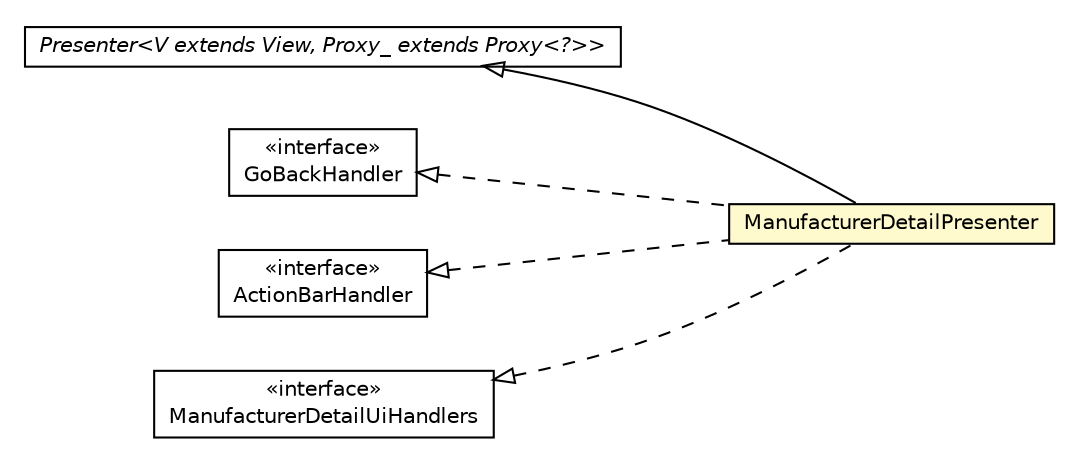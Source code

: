 #!/usr/local/bin/dot
#
# Class diagram 
# Generated by UMLGraph version R5_6-24-gf6e263 (http://www.umlgraph.org/)
#

digraph G {
	edge [fontname="Helvetica",fontsize=10,labelfontname="Helvetica",labelfontsize=10];
	node [fontname="Helvetica",fontsize=10,shape=plaintext];
	nodesep=0.25;
	ranksep=0.5;
	rankdir=LR;
	// com.gwtplatform.mvp.client.Presenter<V extends com.gwtplatform.mvp.client.View, Proxy_ extends com.gwtplatform.mvp.client.proxy.Proxy<?>>
	c234082 [label=<<table title="com.gwtplatform.mvp.client.Presenter" border="0" cellborder="1" cellspacing="0" cellpadding="2" port="p" href="../../../../mvp/client/Presenter.html">
		<tr><td><table border="0" cellspacing="0" cellpadding="1">
<tr><td align="center" balign="center"><font face="Helvetica-Oblique"> Presenter&lt;V extends View, Proxy_ extends Proxy&lt;?&gt;&gt; </font></td></tr>
		</table></td></tr>
		</table>>, URL="../../../../mvp/client/Presenter.html", fontname="Helvetica", fontcolor="black", fontsize=10.0];
	// com.gwtplatform.carstore.client.application.event.GoBackEvent.GoBackHandler
	c234338 [label=<<table title="com.gwtplatform.carstore.client.application.event.GoBackEvent.GoBackHandler" border="0" cellborder="1" cellspacing="0" cellpadding="2" port="p" href="../event/GoBackEvent.GoBackHandler.html">
		<tr><td><table border="0" cellspacing="0" cellpadding="1">
<tr><td align="center" balign="center"> &#171;interface&#187; </td></tr>
<tr><td align="center" balign="center"> GoBackHandler </td></tr>
		</table></td></tr>
		</table>>, URL="../event/GoBackEvent.GoBackHandler.html", fontname="Helvetica", fontcolor="black", fontsize=10.0];
	// com.gwtplatform.carstore.client.application.event.ActionBarEvent.ActionBarHandler
	c234347 [label=<<table title="com.gwtplatform.carstore.client.application.event.ActionBarEvent.ActionBarHandler" border="0" cellborder="1" cellspacing="0" cellpadding="2" port="p" href="../event/ActionBarEvent.ActionBarHandler.html">
		<tr><td><table border="0" cellspacing="0" cellpadding="1">
<tr><td align="center" balign="center"> &#171;interface&#187; </td></tr>
<tr><td align="center" balign="center"> ActionBarHandler </td></tr>
		</table></td></tr>
		</table>>, URL="../event/ActionBarEvent.ActionBarHandler.html", fontname="Helvetica", fontcolor="black", fontsize=10.0];
	// com.gwtplatform.carstore.client.application.manufacturer.ManufacturerDetailUiHandlers
	c234367 [label=<<table title="com.gwtplatform.carstore.client.application.manufacturer.ManufacturerDetailUiHandlers" border="0" cellborder="1" cellspacing="0" cellpadding="2" port="p" href="./ManufacturerDetailUiHandlers.html">
		<tr><td><table border="0" cellspacing="0" cellpadding="1">
<tr><td align="center" balign="center"> &#171;interface&#187; </td></tr>
<tr><td align="center" balign="center"> ManufacturerDetailUiHandlers </td></tr>
		</table></td></tr>
		</table>>, URL="./ManufacturerDetailUiHandlers.html", fontname="Helvetica", fontcolor="black", fontsize=10.0];
	// com.gwtplatform.carstore.client.application.manufacturer.ManufacturerDetailPresenter
	c234368 [label=<<table title="com.gwtplatform.carstore.client.application.manufacturer.ManufacturerDetailPresenter" border="0" cellborder="1" cellspacing="0" cellpadding="2" port="p" bgcolor="lemonChiffon" href="./ManufacturerDetailPresenter.html">
		<tr><td><table border="0" cellspacing="0" cellpadding="1">
<tr><td align="center" balign="center"> ManufacturerDetailPresenter </td></tr>
		</table></td></tr>
		</table>>, URL="./ManufacturerDetailPresenter.html", fontname="Helvetica", fontcolor="black", fontsize=10.0];
	//com.gwtplatform.carstore.client.application.manufacturer.ManufacturerDetailPresenter extends com.gwtplatform.mvp.client.Presenter<com.gwtplatform.carstore.client.application.manufacturer.ManufacturerDetailPresenter.MyView, com.gwtplatform.carstore.client.application.manufacturer.ManufacturerDetailPresenter.MyProxy>
	c234082:p -> c234368:p [dir=back,arrowtail=empty];
	//com.gwtplatform.carstore.client.application.manufacturer.ManufacturerDetailPresenter implements com.gwtplatform.carstore.client.application.event.GoBackEvent.GoBackHandler
	c234338:p -> c234368:p [dir=back,arrowtail=empty,style=dashed];
	//com.gwtplatform.carstore.client.application.manufacturer.ManufacturerDetailPresenter implements com.gwtplatform.carstore.client.application.event.ActionBarEvent.ActionBarHandler
	c234347:p -> c234368:p [dir=back,arrowtail=empty,style=dashed];
	//com.gwtplatform.carstore.client.application.manufacturer.ManufacturerDetailPresenter implements com.gwtplatform.carstore.client.application.manufacturer.ManufacturerDetailUiHandlers
	c234367:p -> c234368:p [dir=back,arrowtail=empty,style=dashed];
}

